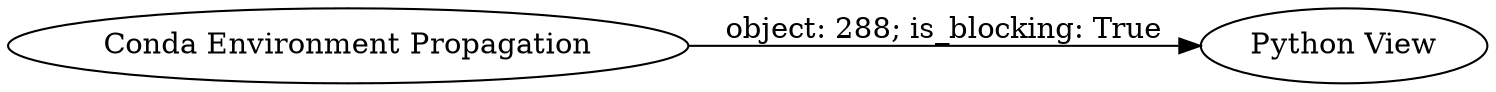 digraph {
	"-3064695949729284912_40" [label="Conda Environment Propagation"]
	"-3064695949729284912_39" [label="Python View"]
	"-3064695949729284912_40" -> "-3064695949729284912_39" [label="object: 288; is_blocking: True"]
	rankdir=LR
}
